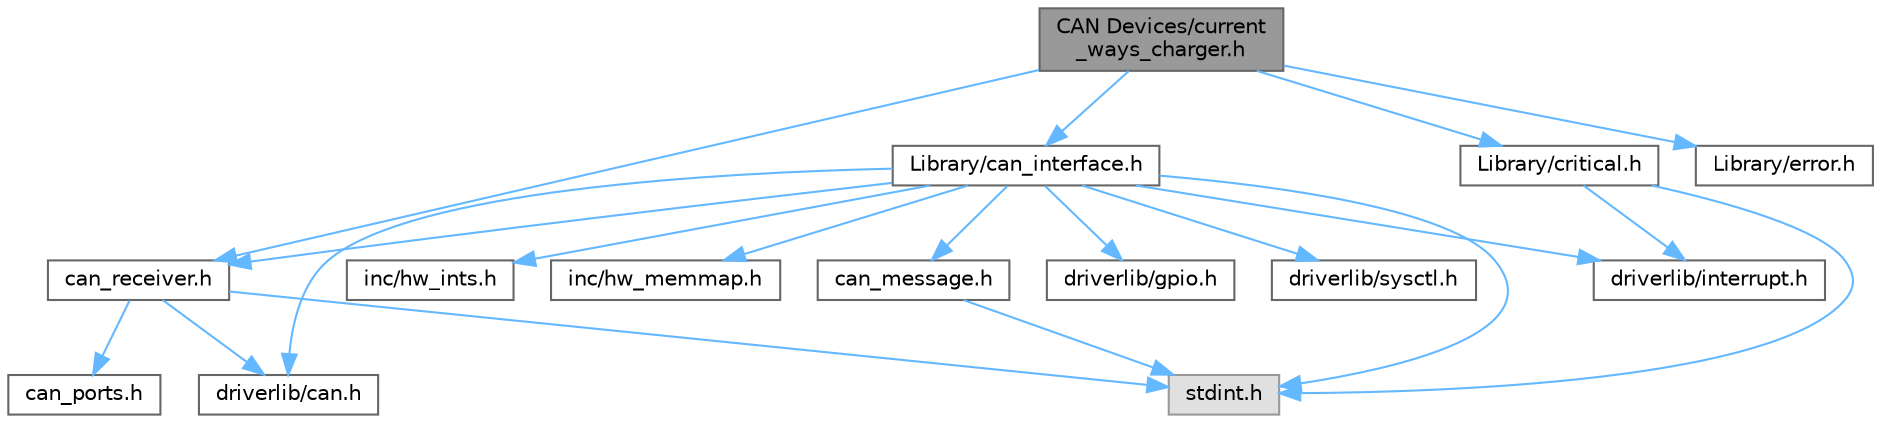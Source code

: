 digraph "CAN Devices/current_ways_charger.h"
{
 // LATEX_PDF_SIZE
  bgcolor="transparent";
  edge [fontname=Helvetica,fontsize=10,labelfontname=Helvetica,labelfontsize=10];
  node [fontname=Helvetica,fontsize=10,shape=box,height=0.2,width=0.4];
  Node1 [label="CAN Devices/current\l_ways_charger.h",height=0.2,width=0.4,color="gray40", fillcolor="grey60", style="filled", fontcolor="black",tooltip=" "];
  Node1 -> Node2 [color="steelblue1",style="solid"];
  Node2 [label="Library/critical.h",height=0.2,width=0.4,color="grey40", fillcolor="white", style="filled",URL="$critical_8h.html",tooltip=" "];
  Node2 -> Node3 [color="steelblue1",style="solid"];
  Node3 [label="stdint.h",height=0.2,width=0.4,color="grey60", fillcolor="#E0E0E0", style="filled",tooltip=" "];
  Node2 -> Node4 [color="steelblue1",style="solid"];
  Node4 [label="driverlib/interrupt.h",height=0.2,width=0.4,color="grey40", fillcolor="white", style="filled",URL="$interrupt_8h.html",tooltip=" "];
  Node1 -> Node5 [color="steelblue1",style="solid"];
  Node5 [label="Library/can_interface.h",height=0.2,width=0.4,color="grey40", fillcolor="white", style="filled",URL="$can__interface_8h.html",tooltip=" "];
  Node5 -> Node3 [color="steelblue1",style="solid"];
  Node5 -> Node6 [color="steelblue1",style="solid"];
  Node6 [label="inc/hw_ints.h",height=0.2,width=0.4,color="grey40", fillcolor="white", style="filled",URL="$hw__ints_8h.html",tooltip=" "];
  Node5 -> Node7 [color="steelblue1",style="solid"];
  Node7 [label="inc/hw_memmap.h",height=0.2,width=0.4,color="grey40", fillcolor="white", style="filled",URL="$hw__memmap_8h.html",tooltip=" "];
  Node5 -> Node8 [color="steelblue1",style="solid"];
  Node8 [label="driverlib/can.h",height=0.2,width=0.4,color="grey40", fillcolor="white", style="filled",URL="$can_8h.html",tooltip=" "];
  Node5 -> Node9 [color="steelblue1",style="solid"];
  Node9 [label="driverlib/gpio.h",height=0.2,width=0.4,color="grey40", fillcolor="white", style="filled",URL="$gpio_8h.html",tooltip=" "];
  Node5 -> Node4 [color="steelblue1",style="solid"];
  Node5 -> Node10 [color="steelblue1",style="solid"];
  Node10 [label="driverlib/sysctl.h",height=0.2,width=0.4,color="grey40", fillcolor="white", style="filled",URL="$sysctl_8h.html",tooltip=" "];
  Node5 -> Node11 [color="steelblue1",style="solid"];
  Node11 [label="can_message.h",height=0.2,width=0.4,color="grey40", fillcolor="white", style="filled",URL="$can__message_8h.html",tooltip=" "];
  Node11 -> Node3 [color="steelblue1",style="solid"];
  Node5 -> Node12 [color="steelblue1",style="solid"];
  Node12 [label="can_receiver.h",height=0.2,width=0.4,color="grey40", fillcolor="white", style="filled",URL="$can__receiver_8h.html",tooltip=" "];
  Node12 -> Node3 [color="steelblue1",style="solid"];
  Node12 -> Node8 [color="steelblue1",style="solid"];
  Node12 -> Node13 [color="steelblue1",style="solid"];
  Node13 [label="can_ports.h",height=0.2,width=0.4,color="grey40", fillcolor="white", style="filled",URL="$can__ports_8h.html",tooltip=" "];
  Node1 -> Node12 [color="steelblue1",style="solid"];
  Node1 -> Node14 [color="steelblue1",style="solid"];
  Node14 [label="Library/error.h",height=0.2,width=0.4,color="grey40", fillcolor="white", style="filled",URL="$error_8h.html",tooltip=" "];
}
